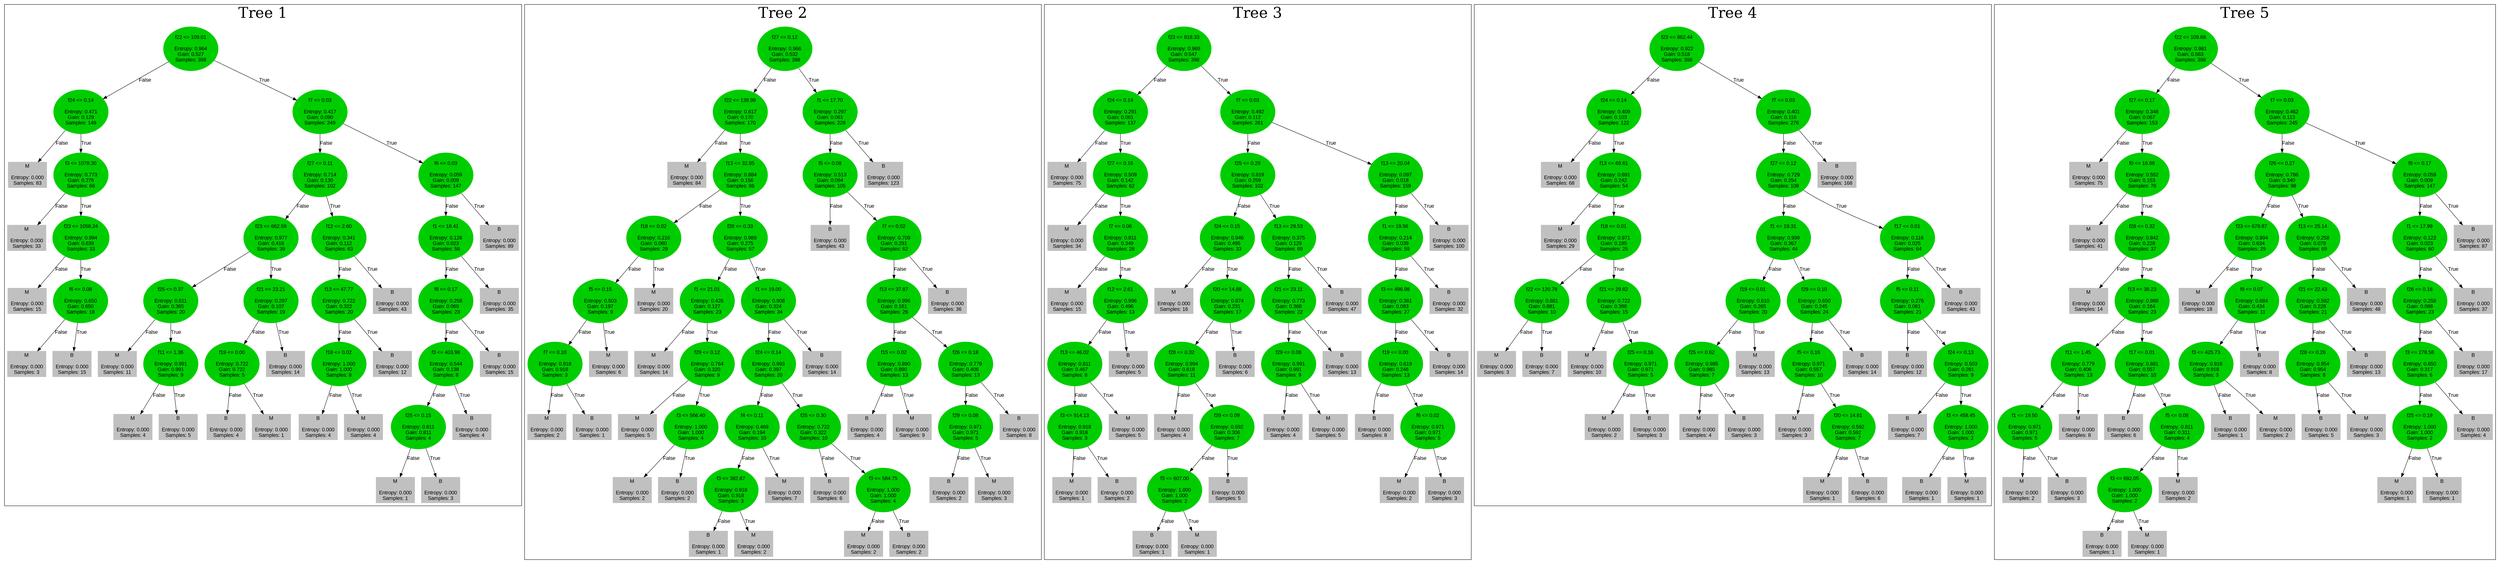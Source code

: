digraph RandomForest {
	graph [fontsize=40]
	node [fontname=Arial style=filled]
	edge [fontname=Arial]
	subgraph cluster_1 {
		140136994949440 [label="f22 <= 109.01

Entropy: 0.964
Gain: 0.527
Samples: 398" color=green3 shape=ellipse]
		140136994949440 -> 140137102963656 [label=False]
		140136994949440 -> 140136993604664 [label=True]
		140137102963656 [label="f24 <= 0.14

Entropy: 0.471
Gain: 0.129
Samples: 149" color=green3 shape=ellipse]
		140137102963656 -> 140136993604384 [label=False]
		140137102963656 -> 140136993604552 [label=True]
		140136993604664 [label="f7 <= 0.03

Entropy: 0.417
Gain: 0.090
Samples: 249" color=green3 shape=ellipse]
		140136993604664 -> 140136993607464 [label=False]
		140136993604664 -> 140136993704144 [label=True]
		140136993604384 [label="M

Entropy: 0.000
Samples: 83" color=gray shape=box]
		140136993604552 [label="f3 <= 1078.30

Entropy: 0.773
Gain: 0.276
Samples: 66" color=green3 shape=ellipse]
		140136993604552 -> 140136993606400 [label=False]
		140136993604552 -> 140136993606568 [label=True]
		140136993607464 [label="f27 <= 0.11

Entropy: 0.714
Gain: 0.130
Samples: 102" color=green3 shape=ellipse]
		140136993607464 -> 140136993702072 [label=False]
		140136993607464 -> 140136993704592 [label=True]
		140136993704144 [label="f6 <= 0.03

Entropy: 0.059
Gain: 0.009
Samples: 147" color=green3 shape=ellipse]
		140136993704144 -> 140136993704816 [label=False]
		140136993704144 -> 140136961241160 [label=True]
		140136993606400 [label="M

Entropy: 0.000
Samples: 33" color=gray shape=box]
		140136993606568 [label="f23 <= 1058.24

Entropy: 0.994
Gain: 0.639
Samples: 33" color=green3 shape=ellipse]
		140136993606568 -> 140136993702632 [label=False]
		140136993606568 -> 140136993702800 [label=True]
		140136993702072 [label="f23 <= 662.59

Entropy: 0.977
Gain: 0.416
Samples: 39" color=green3 shape=ellipse]
		140136993702072 -> 140136993703528 [label=False]
		140136993702072 -> 140136961241832 [label=True]
		140136993704592 [label="f12 <= 2.60

Entropy: 0.341
Gain: 0.112
Samples: 63" color=green3 shape=ellipse]
		140136993704592 -> 140136961242392 [label=False]
		140136993704592 -> 140136961244576 [label=True]
		140136993704816 [label="f1 <= 18.41

Entropy: 0.126
Gain: 0.023
Samples: 58" color=green3 shape=ellipse]
		140136993704816 -> 140136961244912 [label=False]
		140136993704816 -> 140137102766152 [label=True]
		140136961241160 [label="B

Entropy: 0.000
Samples: 89" color=gray shape=box]
		140136993702632 [label="M

Entropy: 0.000
Samples: 15" color=gray shape=box]
		140136993702800 [label="f6 <= 0.08

Entropy: 0.650
Gain: 0.650
Samples: 18" color=green3 shape=ellipse]
		140136993702800 -> 140136993704536 [label=False]
		140136993702800 -> 140136993704704 [label=True]
		140136993703528 [label="f25 <= 0.37

Entropy: 0.811
Gain: 0.365
Samples: 20" color=green3 shape=ellipse]
		140136993703528 -> 140136961241664 [label=False]
		140136993703528 -> 140136961241720 [label=True]
		140136961241832 [label="f21 <= 23.21

Entropy: 0.297
Gain: 0.107
Samples: 19" color=green3 shape=ellipse]
		140136961241832 -> 140136961241272 [label=False]
		140136961241832 -> 140136961244968 [label=True]
		140136961242392 [label="f13 <= 47.77

Entropy: 0.722
Gain: 0.322
Samples: 20" color=green3 shape=ellipse]
		140136961242392 -> 140136961244856 [label=False]
		140136961242392 -> 140136961299064 [label=True]
		140136961244576 [label="B

Entropy: 0.000
Samples: 43" color=gray shape=box]
		140136961244912 [label="f8 <= 0.17

Entropy: 0.258
Gain: 0.069
Samples: 23" color=green3 shape=ellipse]
		140136961244912 -> 140136961245080 [label=False]
		140136961244912 -> 140137307398944 [label=True]
		140137102766152 [label="B

Entropy: 0.000
Samples: 35" color=gray shape=box]
		140136993704536 [label="M

Entropy: 0.000
Samples: 3" color=gray shape=box]
		140136993704704 [label="B

Entropy: 0.000
Samples: 15" color=gray shape=box]
		140136961241664 [label="M

Entropy: 0.000
Samples: 11" color=gray shape=box]
		140136961241720 [label="f11 <= 1.36

Entropy: 0.991
Gain: 0.991
Samples: 9" color=green3 shape=ellipse]
		140136961241720 -> 140136961243400 [label=False]
		140136961241720 -> 140136961243568 [label=True]
		140136961241272 [label="f19 <= 0.00

Entropy: 0.722
Gain: 0.722
Samples: 5" color=green3 shape=ellipse]
		140136961241272 -> 140136961245136 [label=False]
		140136961241272 -> 140136961243960 [label=True]
		140136961244968 [label="B

Entropy: 0.000
Samples: 14" color=gray shape=box]
		140136961244856 [label="f18 <= 0.02

Entropy: 1.000
Gain: 1.000
Samples: 8" color=green3 shape=ellipse]
		140136961244856 -> 140136961298504 [label=False]
		140136961244856 -> 140136961298616 [label=True]
		140136961299064 [label="B

Entropy: 0.000
Samples: 12" color=gray shape=box]
		140136961245080 [label="f3 <= 403.98

Entropy: 0.544
Gain: 0.138
Samples: 8" color=green3 shape=ellipse]
		140136961245080 -> 140136961299008 [label=False]
		140136961245080 -> 140136961301136 [label=True]
		140137307398944 [label="B

Entropy: 0.000
Samples: 15" color=gray shape=box]
		140136961243400 [label="M

Entropy: 0.000
Samples: 4" color=gray shape=box]
		140136961243568 [label="B

Entropy: 0.000
Samples: 5" color=gray shape=box]
		140136961245136 [label="B

Entropy: 0.000
Samples: 4" color=gray shape=box]
		140136961243960 [label="M

Entropy: 0.000
Samples: 1" color=gray shape=box]
		140136961298504 [label="B

Entropy: 0.000
Samples: 4" color=gray shape=box]
		140136961298616 [label="M

Entropy: 0.000
Samples: 4" color=gray shape=box]
		140136961299008 [label="f25 <= 0.15

Entropy: 0.811
Gain: 0.811
Samples: 4" color=green3 shape=ellipse]
		140136961299008 -> 140136961300856 [label=False]
		140136961299008 -> 140136961301024 [label=True]
		140136961301136 [label="B

Entropy: 0.000
Samples: 4" color=gray shape=box]
		140136961300856 [label="M

Entropy: 0.000
Samples: 1" color=gray shape=box]
		140136961301024 [label="B

Entropy: 0.000
Samples: 3" color=gray shape=box]
		label="Tree 1"
	}
	subgraph cluster_2 {
		140136993604048 [label="f27 <= 0.12

Entropy: 0.966
Gain: 0.532
Samples: 398" color=green3 shape=ellipse]
		140136993604048 -> 140136993605504 [label=False]
		140136993604048 -> 140136993607240 [label=True]
		140136993605504 [label="f22 <= 138.99

Entropy: 0.617
Gain: 0.170
Samples: 170" color=green3 shape=ellipse]
		140136993605504 -> 140136993606904 [label=False]
		140136993605504 -> 140136993605112 [label=True]
		140136993607240 [label="f1 <= 17.70

Entropy: 0.297
Gain: 0.061
Samples: 228" color=green3 shape=ellipse]
		140136993607240 -> 140136993702744 [label=False]
		140136993607240 -> 140136993704424 [label=True]
		140136993606904 [label="M

Entropy: 0.000
Samples: 84" color=gray shape=box]
		140136993605112 [label="f13 <= 32.85

Entropy: 0.884
Gain: 0.156
Samples: 86" color=green3 shape=ellipse]
		140136993605112 -> 140136993703640 [label=False]
		140136993605112 -> 140136993703080 [label=True]
		140136993702744 [label="f5 <= 0.08

Entropy: 0.513
Gain: 0.094
Samples: 105" color=green3 shape=ellipse]
		140136993702744 -> 140136993704928 [label=False]
		140136993702744 -> 140136993704032 [label=True]
		140136993704424 [label="B

Entropy: 0.000
Samples: 123" color=gray shape=box]
		140136993703640 [label="f18 <= 0.02

Entropy: 0.216
Gain: 0.060
Samples: 29" color=green3 shape=ellipse]
		140136993703640 -> 140136993703920 [label=False]
		140136993703640 -> 140136961243456 [label=True]
		140136993703080 [label="f28 <= 0.33

Entropy: 0.989
Gain: 0.275
Samples: 57" color=green3 shape=ellipse]
		140136993703080 -> 140136961241440 [label=False]
		140136993703080 -> 140136961242168 [label=True]
		140136993704928 [label="B

Entropy: 0.000
Samples: 43" color=gray shape=box]
		140136993704032 [label="f7 <= 0.02

Entropy: 0.709
Gain: 0.291
Samples: 62" color=green3 shape=ellipse]
		140136993704032 -> 140136961242280 [label=False]
		140136993704032 -> 140136961300240 [label=True]
		140136993703920 [label="f5 <= 0.15

Entropy: 0.503
Gain: 0.197
Samples: 9" color=green3 shape=ellipse]
		140136993703920 -> 140136961242056 [label=False]
		140136993703920 -> 140136961244184 [label=True]
		140136961243456 [label="M

Entropy: 0.000
Samples: 20" color=gray shape=box]
		140136961241440 [label="f1 <= 21.01

Entropy: 0.426
Gain: 0.127
Samples: 23" color=green3 shape=ellipse]
		140136961241440 -> 140136961242448 [label=False]
		140136961241440 -> 140136961298560 [label=True]
		140136961242168 [label="f1 <= 19.00

Entropy: 0.908
Gain: 0.324
Samples: 34" color=green3 shape=ellipse]
		140136961242168 -> 140136961298728 [label=False]
		140136961242168 -> 140136961302312 [label=True]
		140136961242280 [label="f13 <= 37.87

Entropy: 0.996
Gain: 0.161
Samples: 26" color=green3 shape=ellipse]
		140136961242280 -> 140136961300744 [label=False]
		140136961242280 -> 140136961301920 [label=True]
		140136961300240 [label="B

Entropy: 0.000
Samples: 36" color=gray shape=box]
		140136961242056 [label="f7 <= 0.10

Entropy: 0.918
Gain: 0.918
Samples: 3" color=green3 shape=ellipse]
		140136961242056 -> 140136961243680 [label=False]
		140136961242056 -> 140136961242672 [label=True]
		140136961244184 [label="M

Entropy: 0.000
Samples: 6" color=gray shape=box]
		140136961242448 [label="M

Entropy: 0.000
Samples: 14" color=gray shape=box]
		140136961298560 [label="f29 <= 0.12

Entropy: 0.764
Gain: 0.320
Samples: 9" color=green3 shape=ellipse]
		140136961298560 -> 140136961299456 [label=False]
		140136961298560 -> 140136961300576 [label=True]
		140136961298728 [label="f24 <= 0.14

Entropy: 0.993
Gain: 0.397
Samples: 20" color=green3 shape=ellipse]
		140136961298728 -> 140136961300408 [label=False]
		140136961298728 -> 140136961370040 [label=True]
		140136961302312 [label="B

Entropy: 0.000
Samples: 14" color=gray shape=box]
		140136961300744 [label="f15 <= 0.02

Entropy: 0.890
Gain: 0.890
Samples: 13" color=green3 shape=ellipse]
		140136961300744 -> 140136961301472 [label=False]
		140136961300744 -> 140136961300968 [label=True]
		140136961301920 [label="f26 <= 0.18

Entropy: 0.779
Gain: 0.406
Samples: 13" color=green3 shape=ellipse]
		140136961301920 -> 140136961369928 [label=False]
		140136961301920 -> 140136961368808 [label=True]
		140136961243680 [label="M

Entropy: 0.000
Samples: 2" color=gray shape=box]
		140136961242672 [label="B

Entropy: 0.000
Samples: 1" color=gray shape=box]
		140136961299456 [label="M

Entropy: 0.000
Samples: 5" color=gray shape=box]
		140136961300576 [label="f3 <= 566.40

Entropy: 1.000
Gain: 1.000
Samples: 4" color=green3 shape=ellipse]
		140136961300576 -> 140136961301304 [label=False]
		140136961300576 -> 140136961368136 [label=True]
		140136961300408 [label="f4 <= 0.11

Entropy: 0.469
Gain: 0.194
Samples: 10" color=green3 shape=ellipse]
		140136961300408 -> 140136961369760 [label=False]
		140136961300408 -> 140136961371664 [label=True]
		140136961370040 [label="f25 <= 0.30

Entropy: 0.722
Gain: 0.322
Samples: 10" color=green3 shape=ellipse]
		140136961370040 -> 140136961371720 [label=False]
		140136961370040 -> 140136961371888 [label=True]
		140136961301472 [label="B

Entropy: 0.000
Samples: 4" color=gray shape=box]
		140136961300968 [label="M

Entropy: 0.000
Samples: 9" color=gray shape=box]
		140136961369928 [label="f29 <= 0.08

Entropy: 0.971
Gain: 0.971
Samples: 5" color=green3 shape=ellipse]
		140136961369928 -> 140136961368416 [label=False]
		140136961369928 -> 140136961368528 [label=True]
		140136961368808 [label="B

Entropy: 0.000
Samples: 8" color=gray shape=box]
		140136961301304 [label="M

Entropy: 0.000
Samples: 2" color=gray shape=box]
		140136961368136 [label="B

Entropy: 0.000
Samples: 2" color=gray shape=box]
		140136961369760 [label="f3 <= 382.87

Entropy: 0.918
Gain: 0.918
Samples: 3" color=green3 shape=ellipse]
		140136961369760 -> 140136961371384 [label=False]
		140136961369760 -> 140136961371552 [label=True]
		140136961371664 [label="M

Entropy: 0.000
Samples: 7" color=gray shape=box]
		140136961371720 [label="B

Entropy: 0.000
Samples: 6" color=gray shape=box]
		140136961371888 [label="f3 <= 584.75

Entropy: 1.000
Gain: 1.000
Samples: 4" color=green3 shape=ellipse]
		140136961371888 -> 140136961442872 [label=False]
		140136961371888 -> 140136961443040 [label=True]
		140136961368416 [label="B

Entropy: 0.000
Samples: 2" color=gray shape=box]
		140136961368528 [label="M

Entropy: 0.000
Samples: 3" color=gray shape=box]
		140136961371384 [label="B

Entropy: 0.000
Samples: 1" color=gray shape=box]
		140136961371552 [label="M

Entropy: 0.000
Samples: 2" color=gray shape=box]
		140136961442872 [label="M

Entropy: 0.000
Samples: 2" color=gray shape=box]
		140136961443040 [label="B

Entropy: 0.000
Samples: 2" color=gray shape=box]
		label="Tree 2"
	}
	subgraph cluster_3 {
		140136993607296 [label="f23 <= 918.33

Entropy: 0.969
Gain: 0.547
Samples: 398" color=green3 shape=ellipse]
		140136993607296 -> 140136993605448 [label=False]
		140136993607296 -> 140136993703696 [label=True]
		140136993605448 [label="f24 <= 0.14

Entropy: 0.291
Gain: 0.061
Samples: 137" color=green3 shape=ellipse]
		140136993605448 -> 140136993702240 [label=False]
		140136993605448 -> 140136993703584 [label=True]
		140136993703696 [label="f7 <= 0.03

Entropy: 0.492
Gain: 0.112
Samples: 261" color=green3 shape=ellipse]
		140136993703696 -> 140136993703024 [label=False]
		140136993703696 -> 140136961241944 [label=True]
		140136993702240 [label="M

Entropy: 0.000
Samples: 75" color=gray shape=box]
		140136993703584 [label="f27 <= 0.16

Entropy: 0.509
Gain: 0.142
Samples: 62" color=green3 shape=ellipse]
		140136993703584 -> 140136993705096 [label=False]
		140136993703584 -> 140136961244688 [label=True]
		140136993703024 [label="f25 <= 0.29

Entropy: 0.819
Gain: 0.259
Samples: 102" color=green3 shape=ellipse]
		140136993703024 -> 140136961242336 [label=False]
		140136993703024 -> 140136961298672 [label=True]
		140136961241944 [label="f13 <= 20.04

Entropy: 0.097
Gain: 0.018
Samples: 159" color=green3 shape=ellipse]
		140136961241944 -> 140136961300072 [label=False]
		140136961241944 -> 140136961368920 [label=True]
		140136993705096 [label="M

Entropy: 0.000
Samples: 34" color=gray shape=box]
		140136961244688 [label="f7 <= 0.06

Entropy: 0.811
Gain: 0.349
Samples: 28" color=green3 shape=ellipse]
		140136961244688 -> 140136961242112 [label=False]
		140136961244688 -> 140136961242784 [label=True]
		140136961242336 [label="f24 <= 0.15

Entropy: 0.946
Gain: 0.495
Samples: 33" color=green3 shape=ellipse]
		140136961242336 -> 140136961300688 [label=False]
		140136961242336 -> 140136961298896 [label=True]
		140136961298672 [label="f13 <= 29.53

Entropy: 0.375
Gain: 0.129
Samples: 69" color=green3 shape=ellipse]
		140136961298672 -> 140136961300184 [label=False]
		140136961298672 -> 140136961371832 [label=True]
		140136961300072 [label="f1 <= 19.56

Entropy: 0.214
Gain: 0.039
Samples: 59" color=green3 shape=ellipse]
		140136961300072 -> 140136961368584 [label=False]
		140136961300072 -> 140136961368248 [label=True]
		140136961368920 [label="B

Entropy: 0.000
Samples: 100" color=gray shape=box]
		140136961242112 [label="M

Entropy: 0.000
Samples: 15" color=gray shape=box]
		140136961242784 [label="f12 <= 2.61

Entropy: 0.996
Gain: 0.496
Samples: 13" color=green3 shape=ellipse]
		140136961242784 -> 140136961302256 [label=False]
		140136961242784 -> 140136961299792 [label=True]
		140136961300688 [label="M

Entropy: 0.000
Samples: 16" color=gray shape=box]
		140136961298896 [label="f20 <= 14.88

Entropy: 0.874
Gain: 0.231
Samples: 17" color=green3 shape=ellipse]
		140136961298896 -> 140136961369592 [label=False]
		140136961298896 -> 140136961371216 [label=True]
		140136961300184 [label="f21 <= 23.11

Entropy: 0.773
Gain: 0.368
Samples: 22" color=green3 shape=ellipse]
		140136961300184 -> 140136961372112 [label=False]
		140136961300184 -> 140136961443880 [label=True]
		140136961371832 [label="B

Entropy: 0.000
Samples: 47" color=gray shape=box]
		140136961368584 [label="f3 <= 496.98

Entropy: 0.381
Gain: 0.083
Samples: 27" color=green3 shape=ellipse]
		140136961368584 -> 140136961368472 [label=False]
		140136961368584 -> 140136961442368 [label=True]
		140136961368248 [label="B

Entropy: 0.000
Samples: 32" color=gray shape=box]
		140136961302256 [label="f13 <= 46.02

Entropy: 0.811
Gain: 0.467
Samples: 8" color=green3 shape=ellipse]
		140136961302256 -> 140136961302368 [label=False]
		140136961302256 -> 140136961371608 [label=True]
		140136961299792 [label="B

Entropy: 0.000
Samples: 5" color=gray shape=box]
		140136961369592 [label="f28 <= 0.32

Entropy: 0.994
Gain: 0.618
Samples: 11" color=green3 shape=ellipse]
		140136961369592 -> 140136961369032 [label=False]
		140136961369592 -> 140136961371440 [label=True]
		140136961371216 [label="B

Entropy: 0.000
Samples: 6" color=gray shape=box]
		140136961372112 [label="f29 <= 0.08

Entropy: 0.991
Gain: 0.991
Samples: 9" color=green3 shape=ellipse]
		140136961372112 -> 140136961444160 [label=False]
		140136961372112 -> 140136961443992 [label=True]
		140136961443880 [label="B

Entropy: 0.000
Samples: 13" color=gray shape=box]
		140136961368472 [label="f19 <= 0.00

Entropy: 0.619
Gain: 0.246
Samples: 13" color=green3 shape=ellipse]
		140136961368472 -> 140136961442536 [label=False]
		140136961368472 -> 140136961443488 [label=True]
		140136961442368 [label="B

Entropy: 0.000
Samples: 14" color=gray shape=box]
		140136961302368 [label="f3 <= 914.13

Entropy: 0.918
Gain: 0.918
Samples: 3" color=green3 shape=ellipse]
		140136961302368 -> 140136961370712 [label=False]
		140136961302368 -> 140136961370488 [label=True]
		140136961371608 [label="M

Entropy: 0.000
Samples: 5" color=gray shape=box]
		140136961369032 [label="M

Entropy: 0.000
Samples: 4" color=gray shape=box]
		140136961371440 [label="f29 <= 0.09

Entropy: 0.592
Gain: 0.306
Samples: 7" color=green3 shape=ellipse]
		140136961371440 -> 140136961441864 [label=False]
		140136961371440 -> 140136961444552 [label=True]
		140136961444160 [label="B

Entropy: 0.000
Samples: 4" color=gray shape=box]
		140136961443992 [label="M

Entropy: 0.000
Samples: 5" color=gray shape=box]
		140136961442536 [label="B

Entropy: 0.000
Samples: 8" color=gray shape=box]
		140136961443488 [label="f6 <= 0.02

Entropy: 0.971
Gain: 0.971
Samples: 5" color=green3 shape=ellipse]
		140136961443488 -> 140136961445224 [label=False]
		140136961443488 -> 140136961445392 [label=True]
		140136961370712 [label="M

Entropy: 0.000
Samples: 1" color=gray shape=box]
		140136961370488 [label="B

Entropy: 0.000
Samples: 2" color=gray shape=box]
		140136961441864 [label="f3 <= 607.00

Entropy: 1.000
Gain: 1.000
Samples: 2" color=green3 shape=ellipse]
		140136961441864 -> 140136961444272 [label=False]
		140136961441864 -> 140136961444440 [label=True]
		140136961444552 [label="B

Entropy: 0.000
Samples: 5" color=gray shape=box]
		140136961445224 [label="M

Entropy: 0.000
Samples: 2" color=gray shape=box]
		140136961445392 [label="B

Entropy: 0.000
Samples: 3" color=gray shape=box]
		140136961444272 [label="B

Entropy: 0.000
Samples: 1" color=gray shape=box]
		140136961444440 [label="M

Entropy: 0.000
Samples: 1" color=gray shape=box]
		label="Tree 3"
	}
	subgraph cluster_4 {
		140136993705376 [label="f23 <= 862.44

Entropy: 0.922
Gain: 0.518
Samples: 398" color=green3 shape=ellipse]
		140136993705376 -> 140136993705600 [label=False]
		140136993705376 -> 140136961243344 [label=True]
		140136993705600 [label="f24 <= 0.14

Entropy: 0.409
Gain: 0.103
Samples: 122" color=green3 shape=ellipse]
		140136993705600 -> 140136961244464 [label=False]
		140136993705600 -> 140136961241384 [label=True]
		140136961243344 [label="f7 <= 0.03

Entropy: 0.401
Gain: 0.116
Samples: 276" color=green3 shape=ellipse]
		140136961243344 -> 140136961242560 [label=False]
		140136961243344 -> 140136961300520 [label=True]
		140136961244464 [label="M

Entropy: 0.000
Samples: 68" color=gray shape=box]
		140136961241384 [label="f13 <= 69.61

Entropy: 0.691
Gain: 0.242
Samples: 54" color=green3 shape=ellipse]
		140136961241384 -> 140136961241776 [label=False]
		140136961241384 -> 140136961299904 [label=True]
		140136961242560 [label="f27 <= 0.12

Entropy: 0.729
Gain: 0.254
Samples: 108" color=green3 shape=ellipse]
		140136961242560 -> 140136961369704 [label=False]
		140136961242560 -> 140136961302032 [label=True]
		140136961300520 [label="B

Entropy: 0.000
Samples: 168" color=gray shape=box]
		140136961241776 [label="M

Entropy: 0.000
Samples: 29" color=gray shape=box]
		140136961299904 [label="f18 <= 0.01

Entropy: 0.971
Gain: 0.185
Samples: 25" color=green3 shape=ellipse]
		140136961299904 -> 140136961298952 [label=False]
		140136961299904 -> 140136961370376 [label=True]
		140136961369704 [label="f1 <= 19.31

Entropy: 0.999
Gain: 0.367
Samples: 44" color=green3 shape=ellipse]
		140136961369704 -> 140136961301192 [label=False]
		140136961369704 -> 140136961444720 [label=True]
		140136961302032 [label="f17 <= 0.01

Entropy: 0.116
Gain: 0.025
Samples: 64" color=green3 shape=ellipse]
		140136961302032 -> 140136961441920 [label=False]
		140136961302032 -> 140136961443824 [label=True]
		140136961298952 [label="f22 <= 120.78

Entropy: 0.881
Gain: 0.881
Samples: 10" color=green3 shape=ellipse]
		140136961298952 -> 140136961368640 [label=False]
		140136961298952 -> 140136961369536 [label=True]
		140136961370376 [label="f21 <= 29.82

Entropy: 0.722
Gain: 0.398
Samples: 15" color=green3 shape=ellipse]
		140136961370376 -> 140136961442480 [label=False]
		140136961370376 -> 140136961442984 [label=True]
		140136961301192 [label="f19 <= 0.01

Entropy: 0.610
Gain: 0.265
Samples: 20" color=green3 shape=ellipse]
		140136961301192 -> 140136961443096 [label=False]
		140136961301192 -> 140136961444608 [label=True]
		140136961444720 [label="f29 <= 0.10

Entropy: 0.650
Gain: 0.245
Samples: 24" color=green3 shape=ellipse]
		140136961444720 -> 140136961445616 [label=False]
		140136961444720 -> 140136960968072 [label=True]
		140136961441920 [label="f5 <= 0.11

Entropy: 0.276
Gain: 0.061
Samples: 21" color=green3 shape=ellipse]
		140136961441920 -> 140136961442088 [label=False]
		140136961441920 -> 140136961445840 [label=True]
		140136961443824 [label="B

Entropy: 0.000
Samples: 43" color=gray shape=box]
		140136961368640 [label="M

Entropy: 0.000
Samples: 3" color=gray shape=box]
		140136961369536 [label="B

Entropy: 0.000
Samples: 7" color=gray shape=box]
		140136961442480 [label="M

Entropy: 0.000
Samples: 10" color=gray shape=box]
		140136961442984 [label="f25 <= 0.16

Entropy: 0.971
Gain: 0.971
Samples: 5" color=green3 shape=ellipse]
		140136961442984 -> 140136961442592 [label=False]
		140136961442984 -> 140136961443936 [label=True]
		140136961443096 [label="f25 <= 0.62

Entropy: 0.985
Gain: 0.985
Samples: 7" color=green3 shape=ellipse]
		140136961443096 -> 140136961445560 [label=False]
		140136961443096 -> 140136961445336 [label=True]
		140136961444608 [label="M

Entropy: 0.000
Samples: 13" color=gray shape=box]
		140136961445616 [label="f5 <= 0.16

Entropy: 0.971
Gain: 0.557
Samples: 10" color=green3 shape=ellipse]
		140136961445616 -> 140136960967792 [label=False]
		140136961445616 -> 140136960967960 [label=True]
		140136960968072 [label="B

Entropy: 0.000
Samples: 14" color=gray shape=box]
		140136961442088 [label="B

Entropy: 0.000
Samples: 12" color=gray shape=box]
		140136961445840 [label="f24 <= 0.13

Entropy: 0.503
Gain: 0.281
Samples: 9" color=green3 shape=ellipse]
		140136961445840 -> 140136960968968 [label=False]
		140136961445840 -> 140136960968800 [label=True]
		140136961442592 [label="M

Entropy: 0.000
Samples: 2" color=gray shape=box]
		140136961443936 [label="B

Entropy: 0.000
Samples: 3" color=gray shape=box]
		140136961445560 [label="M

Entropy: 0.000
Samples: 4" color=gray shape=box]
		140136961445336 [label="B

Entropy: 0.000
Samples: 3" color=gray shape=box]
		140136960967792 [label="M

Entropy: 0.000
Samples: 3" color=gray shape=box]
		140136960967960 [label="f20 <= 14.61

Entropy: 0.592
Gain: 0.592
Samples: 7" color=green3 shape=ellipse]
		140136960967960 -> 140136960969584 [label=False]
		140136960967960 -> 140136960969752 [label=True]
		140136960968968 [label="B

Entropy: 0.000
Samples: 7" color=gray shape=box]
		140136960968800 [label="f3 <= 458.45

Entropy: 1.000
Gain: 1.000
Samples: 2" color=green3 shape=ellipse]
		140136960968800 -> 140136960970200 [label=False]
		140136960968800 -> 140136960970368 [label=True]
		140136960969584 [label="M

Entropy: 0.000
Samples: 1" color=gray shape=box]
		140136960969752 [label="B

Entropy: 0.000
Samples: 6" color=gray shape=box]
		140136960970200 [label="B

Entropy: 0.000
Samples: 1" color=gray shape=box]
		140136960970368 [label="M

Entropy: 0.000
Samples: 1" color=gray shape=box]
		label="Tree 4"
	}
	subgraph cluster_5 {
		140136961241608 [label="f22 <= 109.68

Entropy: 0.981
Gain: 0.563
Samples: 398" color=green3 shape=ellipse]
		140136961241608 -> 140136961241496 [label=False]
		140136961241608 -> 140136961300352 [label=True]
		140136961241496 [label="f27 <= 0.17

Entropy: 0.348
Gain: 0.067
Samples: 153" color=green3 shape=ellipse]
		140136961241496 -> 140136961299232 [label=False]
		140136961241496 -> 140136961302144 [label=True]
		140136961300352 [label="f7 <= 0.03

Entropy: 0.462
Gain: 0.113
Samples: 245" color=green3 shape=ellipse]
		140136961300352 -> 140136961301696 [label=False]
		140136961300352 -> 140136961444944 [label=True]
		140136961299232 [label="M

Entropy: 0.000
Samples: 75" color=gray shape=box]
		140136961302144 [label="f0 <= 16.96

Entropy: 0.552
Gain: 0.153
Samples: 78" color=green3 shape=ellipse]
		140136961302144 -> 140136961301808 [label=False]
		140136961302144 -> 140136961370264 [label=True]
		140136961301696 [label="f26 <= 0.27

Entropy: 0.786
Gain: 0.340
Samples: 98" color=green3 shape=ellipse]
		140136961301696 -> 140136961369144 [label=False]
		140136961301696 -> 140136961443432 [label=True]
		140136961444944 [label="f8 <= 0.17

Entropy: 0.059
Gain: 0.009
Samples: 147" color=green3 shape=ellipse]
		140136961444944 -> 140136961445280 [label=False]
		140136961444944 -> 140136960969360 [label=True]
		140136961301808 [label="M

Entropy: 0.000
Samples: 41" color=gray shape=box]
		140136961370264 [label="f28 <= 0.32

Entropy: 0.842
Gain: 0.228
Samples: 37" color=green3 shape=ellipse]
		140136961370264 -> 140136961370768 [label=False]
		140136961370264 -> 140136961370824 [label=True]
		140136961369144 [label="f23 <= 679.87

Entropy: 0.894
Gain: 0.634
Samples: 29" color=green3 shape=ellipse]
		140136961369144 -> 140136961442032 [label=False]
		140136961369144 -> 140136961445784 [label=True]
		140136961443432 [label="f13 <= 25.14

Entropy: 0.258
Gain: 0.078
Samples: 69" color=green3 shape=ellipse]
		140136961443432 -> 140136960970424 [label=False]
		140136961443432 -> 140136960966896 [label=True]
		140136961445280 [label="f1 <= 17.99

Entropy: 0.122
Gain: 0.023
Samples: 60" color=green3 shape=ellipse]
		140136961445280 -> 140136960968688 [label=False]
		140136961445280 -> 140136960968520 [label=True]
		140136960969360 [label="B

Entropy: 0.000
Samples: 87" color=gray shape=box]
		140136961370768 [label="M

Entropy: 0.000
Samples: 14" color=gray shape=box]
		140136961370824 [label="f13 <= 38.23

Entropy: 0.988
Gain: 0.164
Samples: 23" color=green3 shape=ellipse]
		140136961370824 -> 140136961442200 [label=False]
		140136961370824 -> 140136960967008 [label=True]
		140136961442032 [label="M

Entropy: 0.000
Samples: 18" color=gray shape=box]
		140136961445784 [label="f9 <= 0.07

Entropy: 0.684
Gain: 0.434
Samples: 11" color=green3 shape=ellipse]
		140136961445784 -> 140136960967568 [label=False]
		140136961445784 -> 140136960968912 [label=True]
		140136960970424 [label="f21 <= 22.43

Entropy: 0.592
Gain: 0.228
Samples: 21" color=green3 shape=ellipse]
		140136960970424 -> 140136960967680 [label=False]
		140136960970424 -> 140136961016720 [label=True]
		140136960966896 [label="B

Entropy: 0.000
Samples: 48" color=gray shape=box]
		140136960968688 [label="f26 <= 0.16

Entropy: 0.258
Gain: 0.088
Samples: 23" color=green3 shape=ellipse]
		140136960968688 -> 140136960969472 [label=False]
		140136960968688 -> 140136961017280 [label=True]
		140136960968520 [label="B

Entropy: 0.000
Samples: 37" color=gray shape=box]
		140136961442200 [label="f11 <= 1.45

Entropy: 0.779
Gain: 0.406
Samples: 13" color=green3 shape=ellipse]
		140136961442200 -> 140136960966952 [label=False]
		140136961442200 -> 140136960968856 [label=True]
		140136960967008 [label="f17 <= 0.01

Entropy: 0.881
Gain: 0.557
Samples: 10" color=green3 shape=ellipse]
		140136960967008 -> 140136960970480 [label=False]
		140136960967008 -> 140136960970536 [label=True]
		140136960967568 [label="f3 <= 425.73

Entropy: 0.918
Gain: 0.918
Samples: 3" color=green3 shape=ellipse]
		140136960967568 -> 140136960970648 [label=False]
		140136960967568 -> 140136960968632 [label=True]
		140136960968912 [label="B

Entropy: 0.000
Samples: 8" color=gray shape=box]
		140136960967680 [label="f28 <= 0.26

Entropy: 0.954
Gain: 0.954
Samples: 8" color=green3 shape=ellipse]
		140136960967680 -> 140136961017616 [label=False]
		140136960967680 -> 140136961017168 [label=True]
		140136961016720 [label="B

Entropy: 0.000
Samples: 13" color=gray shape=box]
		140136960969472 [label="f3 <= 278.58

Entropy: 0.650
Gain: 0.317
Samples: 6" color=green3 shape=ellipse]
		140136960969472 -> 140136961015880 [label=False]
		140136960969472 -> 140136961016328 [label=True]
		140136961017280 [label="B

Entropy: 0.000
Samples: 17" color=gray shape=box]
		140136960966952 [label="f1 <= 19.50

Entropy: 0.971
Gain: 0.971
Samples: 5" color=green3 shape=ellipse]
		140136960966952 -> 140136960966840 [label=False]
		140136960966952 -> 140136960968240 [label=True]
		140136960968856 [label="M

Entropy: 0.000
Samples: 8" color=gray shape=box]
		140136960970480 [label="B

Entropy: 0.000
Samples: 6" color=gray shape=box]
		140136960970536 [label="f5 <= 0.08

Entropy: 0.811
Gain: 0.311
Samples: 4" color=green3 shape=ellipse]
		140136960970536 -> 140136961016664 [label=False]
		140136960970536 -> 140136961018568 [label=True]
		140136960970648 [label="B

Entropy: 0.000
Samples: 1" color=gray shape=box]
		140136960968632 [label="M

Entropy: 0.000
Samples: 2" color=gray shape=box]
		140136961017616 [label="B

Entropy: 0.000
Samples: 5" color=gray shape=box]
		140136961017168 [label="M

Entropy: 0.000
Samples: 3" color=gray shape=box]
		140136961015880 [label="f25 <= 0.19

Entropy: 1.000
Gain: 1.000
Samples: 2" color=green3 shape=ellipse]
		140136961015880 -> 140136961019744 [label=False]
		140136961015880 -> 140136961019688 [label=True]
		140136961016328 [label="B

Entropy: 0.000
Samples: 4" color=gray shape=box]
		140136960966840 [label="M

Entropy: 0.000
Samples: 2" color=gray shape=box]
		140136960968240 [label="B

Entropy: 0.000
Samples: 3" color=gray shape=box]
		140136961016664 [label="f3 <= 692.05

Entropy: 1.000
Gain: 1.000
Samples: 2" color=green3 shape=ellipse]
		140136961016664 -> 140136961018288 [label=False]
		140136961016664 -> 140136961018456 [label=True]
		140136961018568 [label="M

Entropy: 0.000
Samples: 2" color=gray shape=box]
		140136961019744 [label="M

Entropy: 0.000
Samples: 1" color=gray shape=box]
		140136961019688 [label="B

Entropy: 0.000
Samples: 1" color=gray shape=box]
		140136961018288 [label="B

Entropy: 0.000
Samples: 1" color=gray shape=box]
		140136961018456 [label="M

Entropy: 0.000
Samples: 1" color=gray shape=box]
		label="Tree 5"
	}
}
